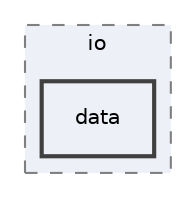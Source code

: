 digraph "data"
{
 // INTERACTIVE_SVG=YES
 // LATEX_PDF_SIZE
  edge [fontname="Helvetica",fontsize="10",labelfontname="Helvetica",labelfontsize="10"];
  node [fontname="Helvetica",fontsize="10",shape=record];
  compound=true
  subgraph clusterdir_b50e0aa826629a2902939fc99152e81f {
    graph [ bgcolor="#edf0f7", pencolor="grey50", style="filled,dashed,", label="io", fontname="Helvetica", fontsize="10", URL="dir_b50e0aa826629a2902939fc99152e81f.html"]
  dir_93fa0571c243da8732b17ca65d4ffb99 [shape=box, label="data", style="filled,bold,", fillcolor="#edf0f7", color="grey25", URL="dir_93fa0571c243da8732b17ca65d4ffb99.html"];
  }
}
